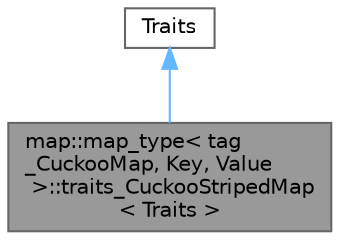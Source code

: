 digraph "map::map_type&lt; tag_CuckooMap, Key, Value &gt;::traits_CuckooStripedMap&lt; Traits &gt;"
{
 // LATEX_PDF_SIZE
  bgcolor="transparent";
  edge [fontname=Helvetica,fontsize=10,labelfontname=Helvetica,labelfontsize=10];
  node [fontname=Helvetica,fontsize=10,shape=box,height=0.2,width=0.4];
  Node1 [id="Node000001",label="map::map_type\< tag\l_CuckooMap, Key, Value\l \>::traits_CuckooStripedMap\l\< Traits \>",height=0.2,width=0.4,color="gray40", fillcolor="grey60", style="filled", fontcolor="black",tooltip=" "];
  Node2 -> Node1 [id="edge1_Node000001_Node000002",dir="back",color="steelblue1",style="solid",tooltip=" "];
  Node2 [id="Node000002",label="Traits",height=0.2,width=0.4,color="gray40", fillcolor="white", style="filled",tooltip=" "];
}
